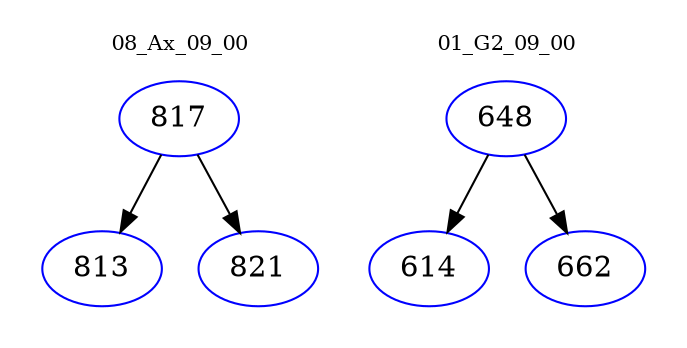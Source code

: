 digraph{
subgraph cluster_0 {
color = white
label = "08_Ax_09_00";
fontsize=10;
T0_817 [label="817", color="blue"]
T0_817 -> T0_813 [color="black"]
T0_813 [label="813", color="blue"]
T0_817 -> T0_821 [color="black"]
T0_821 [label="821", color="blue"]
}
subgraph cluster_1 {
color = white
label = "01_G2_09_00";
fontsize=10;
T1_648 [label="648", color="blue"]
T1_648 -> T1_614 [color="black"]
T1_614 [label="614", color="blue"]
T1_648 -> T1_662 [color="black"]
T1_662 [label="662", color="blue"]
}
}
